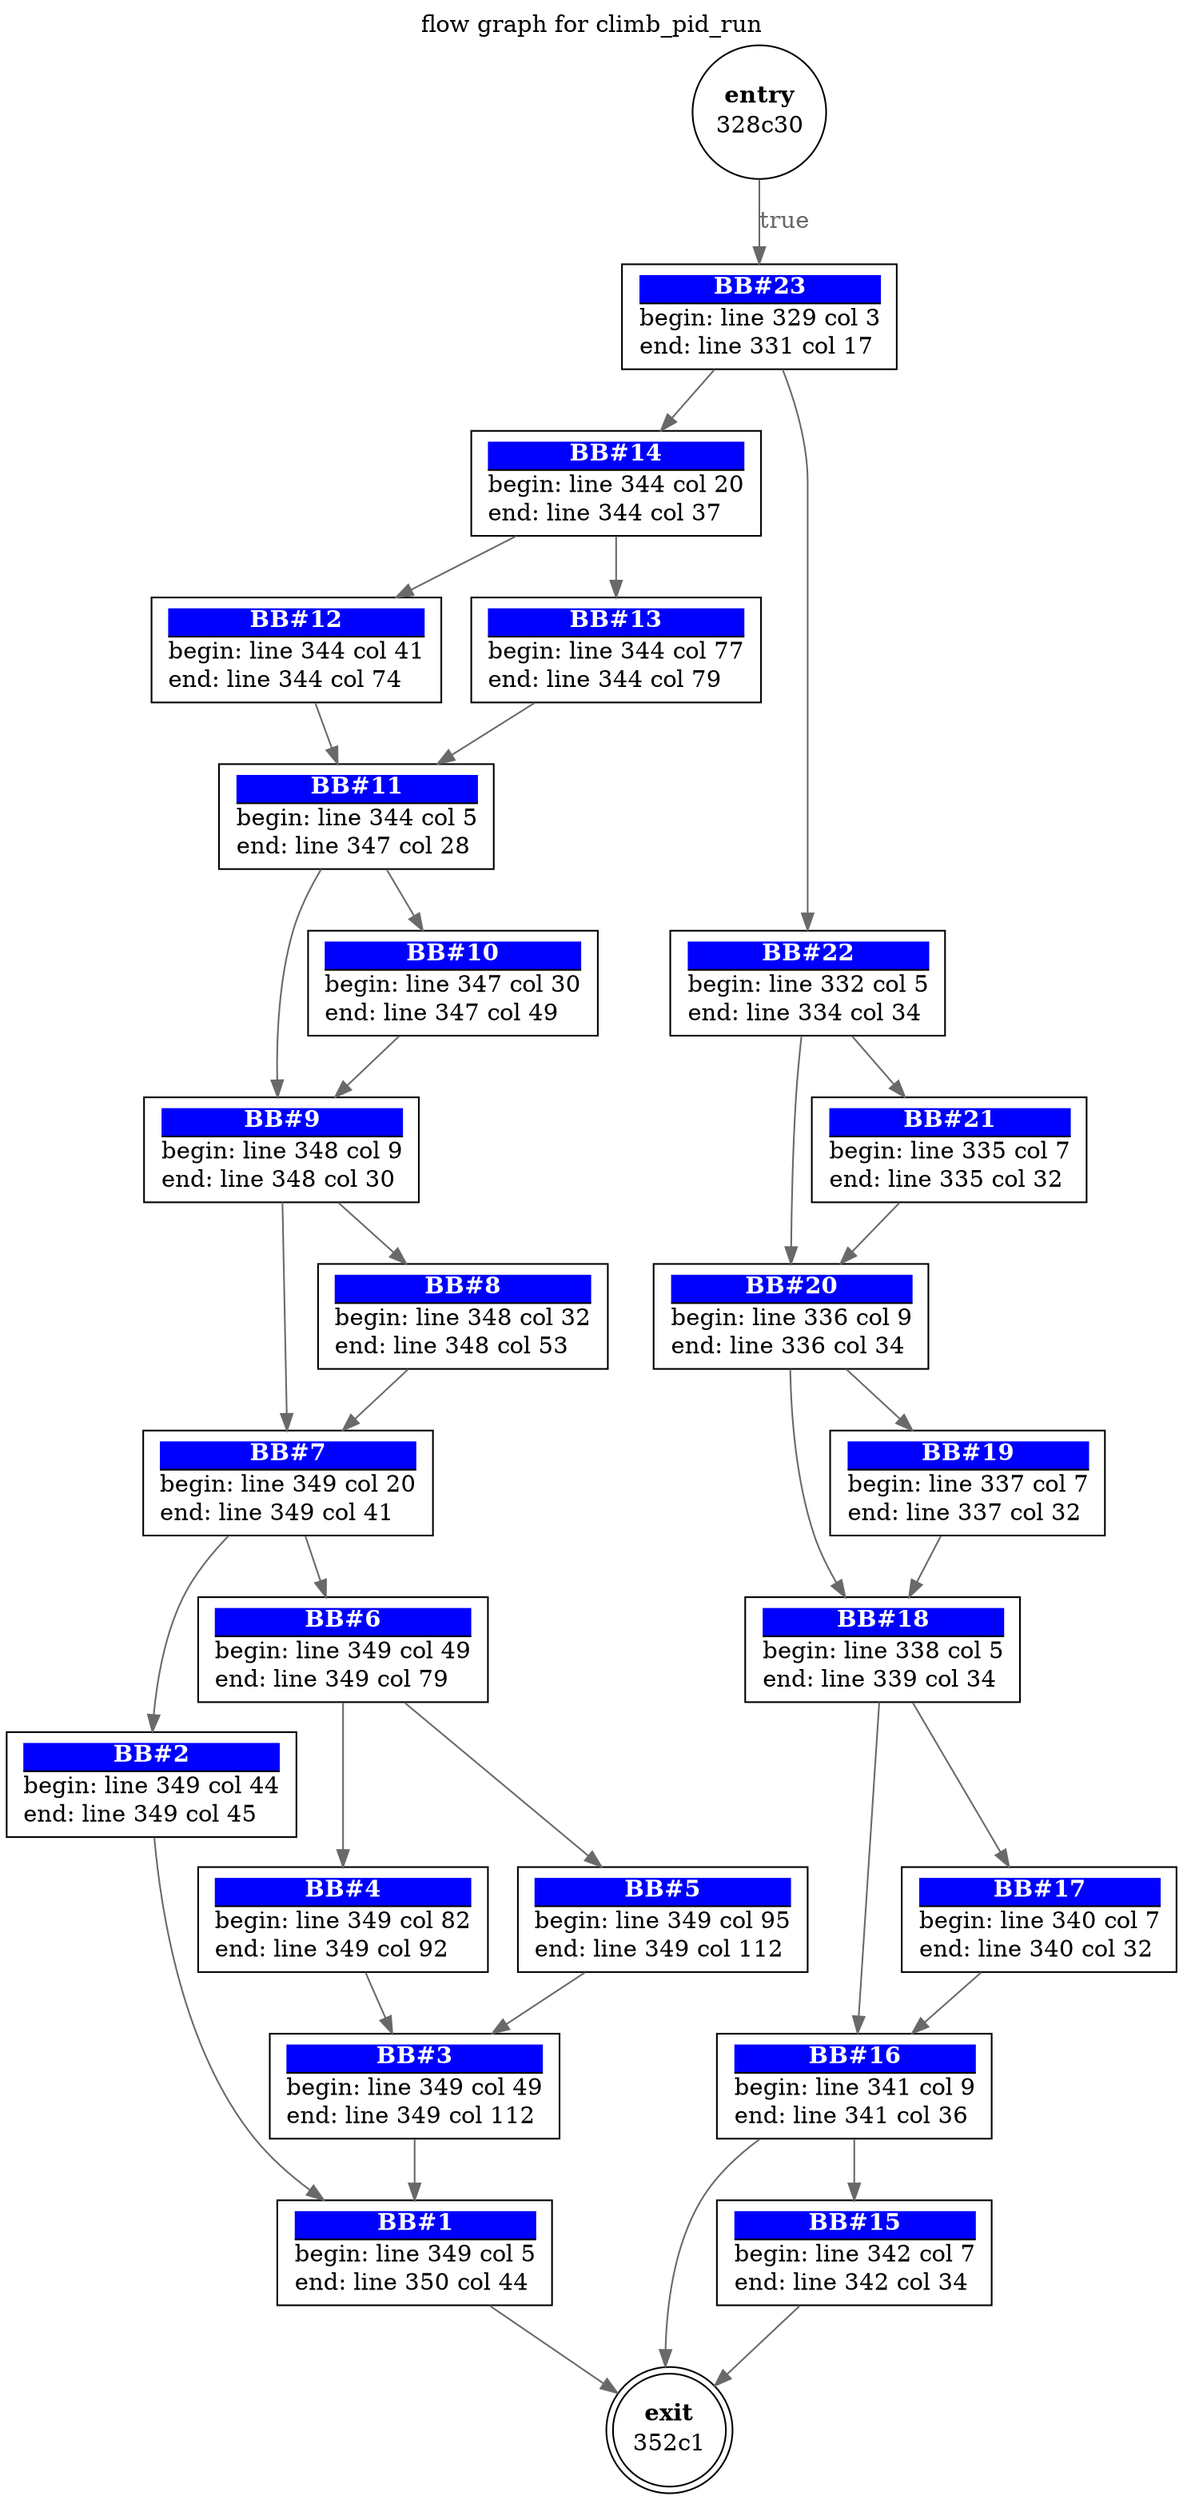 digraph climbpidrun{ 
  label="flow graph for climb_pid_run"
  labelloc="t"
  0 [label=<<TABLE border="0" cellborder="0" cellpadding="0"><TR><TD border="0" bgcolor="#ffffff" sides="b"><FONT color="#000000"><B>exit</B></FONT></TD></TR><TR><TD>352c1</TD></TR></TABLE>>, shape=doublecircle, margin=0]
  1 [label=<<TABLE border="0" cellborder="0" cellpadding="0"><TR><TD border="1" bgcolor="#0000ff" sides="b"><FONT color="#ffffff"><B>BB#1</B></FONT></TD></TR><TR><TD align="left">begin: line 349 col 5</TD></TR><TR><TD align="left">end: line 350 col 44</TD></TR></TABLE>>, shape=box]
  1->0[label="" fontcolor=dimgray color=dimgray]
  2 [label=<<TABLE border="0" cellborder="0" cellpadding="0"><TR><TD border="1" bgcolor="#0000ff" sides="b"><FONT color="#ffffff"><B>BB#2</B></FONT></TD></TR><TR><TD align="left">begin: line 349 col 44</TD></TR><TR><TD align="left">end: line 349 col 45</TD></TR></TABLE>>, shape=box]
  2->1[label="" fontcolor=dimgray color=dimgray]
  3 [label=<<TABLE border="0" cellborder="0" cellpadding="0"><TR><TD border="1" bgcolor="#0000ff" sides="b"><FONT color="#ffffff"><B>BB#3</B></FONT></TD></TR><TR><TD align="left">begin: line 349 col 49</TD></TR><TR><TD align="left">end: line 349 col 112</TD></TR></TABLE>>, shape=box]
  3->1[label="" fontcolor=dimgray color=dimgray]
  4 [label=<<TABLE border="0" cellborder="0" cellpadding="0"><TR><TD border="1" bgcolor="#0000ff" sides="b"><FONT color="#ffffff"><B>BB#4</B></FONT></TD></TR><TR><TD align="left">begin: line 349 col 82</TD></TR><TR><TD align="left">end: line 349 col 92</TD></TR></TABLE>>, shape=box]
  4->3[label="" fontcolor=dimgray color=dimgray]
  5 [label=<<TABLE border="0" cellborder="0" cellpadding="0"><TR><TD border="1" bgcolor="#0000ff" sides="b"><FONT color="#ffffff"><B>BB#5</B></FONT></TD></TR><TR><TD align="left">begin: line 349 col 95</TD></TR><TR><TD align="left">end: line 349 col 112</TD></TR></TABLE>>, shape=box]
  5->3[label="" fontcolor=dimgray color=dimgray]
  6 [label=<<TABLE border="0" cellborder="0" cellpadding="0"><TR><TD border="1" bgcolor="#0000ff" sides="b"><FONT color="#ffffff"><B>BB#6</B></FONT></TD></TR><TR><TD align="left">begin: line 349 col 49</TD></TR><TR><TD align="left">end: line 349 col 79</TD></TR></TABLE>>, shape=box]
  6->4[label="" fontcolor=dimgray color=dimgray]
  6->5[label="" fontcolor=dimgray color=dimgray]
  7 [label=<<TABLE border="0" cellborder="0" cellpadding="0"><TR><TD border="1" bgcolor="#0000ff" sides="b"><FONT color="#ffffff"><B>BB#7</B></FONT></TD></TR><TR><TD align="left">begin: line 349 col 20</TD></TR><TR><TD align="left">end: line 349 col 41</TD></TR></TABLE>>, shape=box]
  7->2[label="" fontcolor=dimgray color=dimgray]
  7->6[label="" fontcolor=dimgray color=dimgray]
  8 [label=<<TABLE border="0" cellborder="0" cellpadding="0"><TR><TD border="1" bgcolor="#0000ff" sides="b"><FONT color="#ffffff"><B>BB#8</B></FONT></TD></TR><TR><TD align="left">begin: line 348 col 32</TD></TR><TR><TD align="left">end: line 348 col 53</TD></TR></TABLE>>, shape=box]
  8->7[label="" fontcolor=dimgray color=dimgray]
  9 [label=<<TABLE border="0" cellborder="0" cellpadding="0"><TR><TD border="1" bgcolor="#0000ff" sides="b"><FONT color="#ffffff"><B>BB#9</B></FONT></TD></TR><TR><TD align="left">begin: line 348 col 9</TD></TR><TR><TD align="left">end: line 348 col 30</TD></TR></TABLE>>, shape=box]
  9->8[label="" fontcolor=dimgray color=dimgray]
  9->7[label="" fontcolor=dimgray color=dimgray]
  10 [label=<<TABLE border="0" cellborder="0" cellpadding="0"><TR><TD border="1" bgcolor="#0000ff" sides="b"><FONT color="#ffffff"><B>BB#10</B></FONT></TD></TR><TR><TD align="left">begin: line 347 col 30</TD></TR><TR><TD align="left">end: line 347 col 49</TD></TR></TABLE>>, shape=box]
  10->9[label="" fontcolor=dimgray color=dimgray]
  11 [label=<<TABLE border="0" cellborder="0" cellpadding="0"><TR><TD border="1" bgcolor="#0000ff" sides="b"><FONT color="#ffffff"><B>BB#11</B></FONT></TD></TR><TR><TD align="left">begin: line 344 col 5</TD></TR><TR><TD align="left">end: line 347 col 28</TD></TR></TABLE>>, shape=box]
  11->10[label="" fontcolor=dimgray color=dimgray]
  11->9[label="" fontcolor=dimgray color=dimgray]
  12 [label=<<TABLE border="0" cellborder="0" cellpadding="0"><TR><TD border="1" bgcolor="#0000ff" sides="b"><FONT color="#ffffff"><B>BB#12</B></FONT></TD></TR><TR><TD align="left">begin: line 344 col 41</TD></TR><TR><TD align="left">end: line 344 col 74</TD></TR></TABLE>>, shape=box]
  12->11[label="" fontcolor=dimgray color=dimgray]
  13 [label=<<TABLE border="0" cellborder="0" cellpadding="0"><TR><TD border="1" bgcolor="#0000ff" sides="b"><FONT color="#ffffff"><B>BB#13</B></FONT></TD></TR><TR><TD align="left">begin: line 344 col 77</TD></TR><TR><TD align="left">end: line 344 col 79</TD></TR></TABLE>>, shape=box]
  13->11[label="" fontcolor=dimgray color=dimgray]
  14 [label=<<TABLE border="0" cellborder="0" cellpadding="0"><TR><TD border="1" bgcolor="#0000ff" sides="b"><FONT color="#ffffff"><B>BB#14</B></FONT></TD></TR><TR><TD align="left">begin: line 344 col 20</TD></TR><TR><TD align="left">end: line 344 col 37</TD></TR></TABLE>>, shape=box]
  14->12[label="" fontcolor=dimgray color=dimgray]
  14->13[label="" fontcolor=dimgray color=dimgray]
  15 [label=<<TABLE border="0" cellborder="0" cellpadding="0"><TR><TD border="1" bgcolor="#0000ff" sides="b"><FONT color="#ffffff"><B>BB#15</B></FONT></TD></TR><TR><TD align="left">begin: line 342 col 7</TD></TR><TR><TD align="left">end: line 342 col 34</TD></TR></TABLE>>, shape=box]
  15->0[label="" fontcolor=dimgray color=dimgray]
  16 [label=<<TABLE border="0" cellborder="0" cellpadding="0"><TR><TD border="1" bgcolor="#0000ff" sides="b"><FONT color="#ffffff"><B>BB#16</B></FONT></TD></TR><TR><TD align="left">begin: line 341 col 9</TD></TR><TR><TD align="left">end: line 341 col 36</TD></TR></TABLE>>, shape=box]
  16->15[label="" fontcolor=dimgray color=dimgray]
  16->0[label="" fontcolor=dimgray color=dimgray]
  17 [label=<<TABLE border="0" cellborder="0" cellpadding="0"><TR><TD border="1" bgcolor="#0000ff" sides="b"><FONT color="#ffffff"><B>BB#17</B></FONT></TD></TR><TR><TD align="left">begin: line 340 col 7</TD></TR><TR><TD align="left">end: line 340 col 32</TD></TR></TABLE>>, shape=box]
  17->16[label="" fontcolor=dimgray color=dimgray]
  18 [label=<<TABLE border="0" cellborder="0" cellpadding="0"><TR><TD border="1" bgcolor="#0000ff" sides="b"><FONT color="#ffffff"><B>BB#18</B></FONT></TD></TR><TR><TD align="left">begin: line 338 col 5</TD></TR><TR><TD align="left">end: line 339 col 34</TD></TR></TABLE>>, shape=box]
  18->17[label="" fontcolor=dimgray color=dimgray]
  18->16[label="" fontcolor=dimgray color=dimgray]
  19 [label=<<TABLE border="0" cellborder="0" cellpadding="0"><TR><TD border="1" bgcolor="#0000ff" sides="b"><FONT color="#ffffff"><B>BB#19</B></FONT></TD></TR><TR><TD align="left">begin: line 337 col 7</TD></TR><TR><TD align="left">end: line 337 col 32</TD></TR></TABLE>>, shape=box]
  19->18[label="" fontcolor=dimgray color=dimgray]
  20 [label=<<TABLE border="0" cellborder="0" cellpadding="0"><TR><TD border="1" bgcolor="#0000ff" sides="b"><FONT color="#ffffff"><B>BB#20</B></FONT></TD></TR><TR><TD align="left">begin: line 336 col 9</TD></TR><TR><TD align="left">end: line 336 col 34</TD></TR></TABLE>>, shape=box]
  20->19[label="" fontcolor=dimgray color=dimgray]
  20->18[label="" fontcolor=dimgray color=dimgray]
  21 [label=<<TABLE border="0" cellborder="0" cellpadding="0"><TR><TD border="1" bgcolor="#0000ff" sides="b"><FONT color="#ffffff"><B>BB#21</B></FONT></TD></TR><TR><TD align="left">begin: line 335 col 7</TD></TR><TR><TD align="left">end: line 335 col 32</TD></TR></TABLE>>, shape=box]
  21->20[label="" fontcolor=dimgray color=dimgray]
  22 [label=<<TABLE border="0" cellborder="0" cellpadding="0"><TR><TD border="1" bgcolor="#0000ff" sides="b"><FONT color="#ffffff"><B>BB#22</B></FONT></TD></TR><TR><TD align="left">begin: line 332 col 5</TD></TR><TR><TD align="left">end: line 334 col 34</TD></TR></TABLE>>, shape=box]
  22->21[label="" fontcolor=dimgray color=dimgray]
  22->20[label="" fontcolor=dimgray color=dimgray]
  23 [label=<<TABLE border="0" cellborder="0" cellpadding="0"><TR><TD border="1" bgcolor="#0000ff" sides="b"><FONT color="#ffffff"><B>BB#23</B></FONT></TD></TR><TR><TD align="left">begin: line 329 col 3</TD></TR><TR><TD align="left">end: line 331 col 17</TD></TR></TABLE>>, shape=box]
  23->22[label="" fontcolor=dimgray color=dimgray]
  23->14[label="" fontcolor=dimgray color=dimgray]
  24 [label=<<TABLE border="0" cellborder="0" cellpadding="0"><TR><TD border="0" bgcolor="#ffffff" sides="b"><FONT color="#000000"><B>entry</B></FONT></TD></TR><TR><TD>328c30</TD></TR></TABLE>>, shape=circle, margin=0]
  24->23[label="true" fontcolor=dimgray color=dimgray]
}

